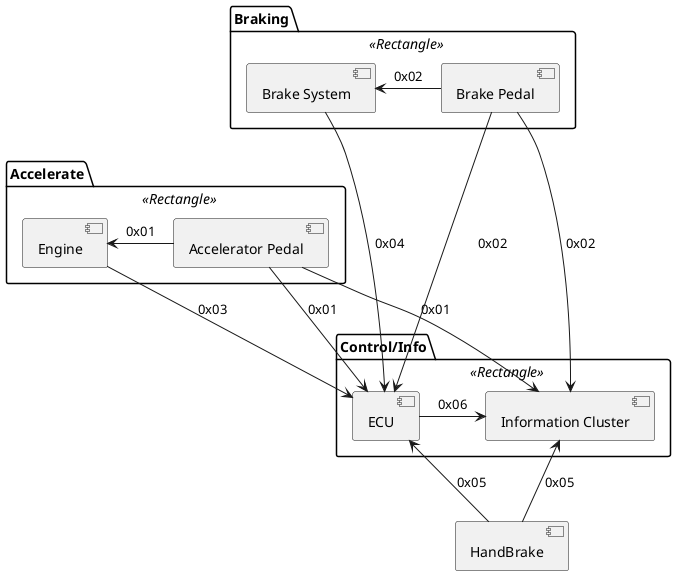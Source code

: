 @startuml

skinparam shadowing false

skinparam package<<Layout>> {
  borderColor Transparent
  backgroundColor Transparent
  FontColor Transparent
  stereotypeFontColor Transparent
}

package Braking <<Rectangle>> {
    [Brake System] as bs
    [Brake Pedal] as bp
}
package Accelerate <<Rectangle>> {
    [Accelerator Pedal] as ap
    [Engine] as eng
}

package Control/Info <<Rectangle>>{
    [Information Cluster] as ic
    [ECU] as ecu
}

[HandBrake] as hb

bp -[hidden]-> ap

hb -[hidden]-> ic

ap --> ecu : 0x01
ap --> ic : 0x01
ap -right-> eng : 0x01

bp --> ecu : 0x02
bp -right-> bs : 0x02

eng -right-> ecu : 0x03
bs -right-> ecu : 0x04

bs -[hidden]- eng

ecu -right-> ic : 0x06

hb -up-> ecu : 0x05
hb -up-> ic : 0x05

bp -> ic : 0x02



@enduml